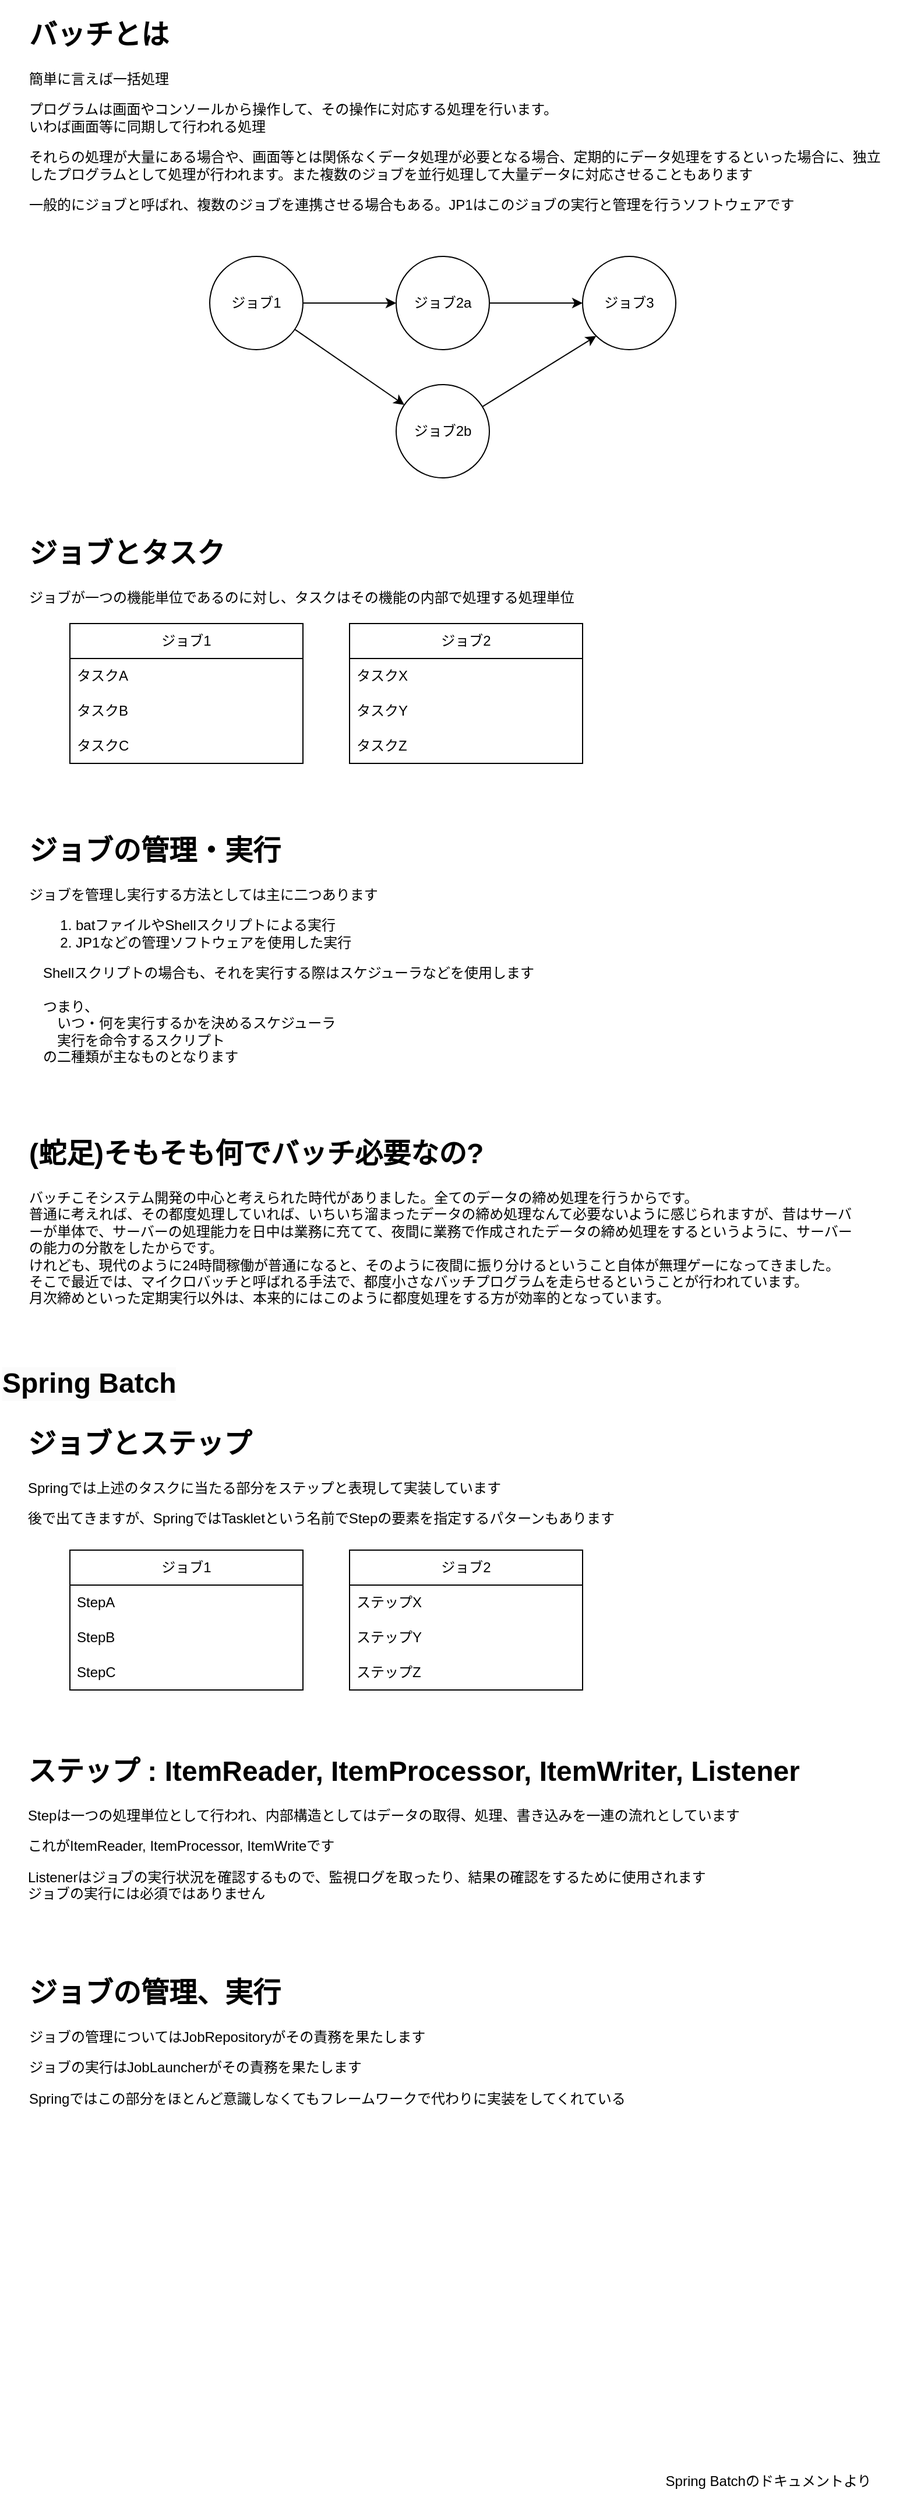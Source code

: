 <mxfile version="21.6.1" type="device">
  <diagram name="バッチ" id="8cC28P45YuaeeRGN-KjC">
    <mxGraphModel dx="1548" dy="1135" grid="1" gridSize="10" guides="1" tooltips="1" connect="1" arrows="1" fold="1" page="1" pageScale="1" pageWidth="827" pageHeight="1169" math="0" shadow="0">
      <root>
        <mxCell id="0" />
        <mxCell id="1" parent="0" />
        <mxCell id="C1uZIv5KirHw3lCnyw10-1" value="&lt;h1&gt;バッチとは&lt;/h1&gt;&lt;p&gt;簡単に言えば一括処理&lt;/p&gt;&lt;p&gt;プログラムは画面やコンソールから操作して、その操作に対応する処理を行います。&lt;br&gt;いわば画面等に同期して行われる処理&lt;/p&gt;&lt;p&gt;それらの処理が大量にある場合や、画面等とは関係なくデータ処理が必要となる場合、定期的にデータ処理をするといった場合に、独立したプログラムとして処理が行われます。また複数のジョブを並行処理して大量データに対応させることもあります&lt;/p&gt;&lt;p&gt;一般的にジョブと呼ばれ、複数のジョブを連携させる場合もある。JP1はこのジョブの実行と管理を行うソフトウェアです&lt;/p&gt;" style="text;html=1;strokeColor=none;fillColor=none;spacing=5;spacingTop=-20;whiteSpace=wrap;overflow=hidden;rounded=0;" vertex="1" parent="1">
          <mxGeometry x="40" y="40" width="750" height="200" as="geometry" />
        </mxCell>
        <mxCell id="C1uZIv5KirHw3lCnyw10-4" value="" style="edgeStyle=orthogonalEdgeStyle;rounded=0;orthogonalLoop=1;jettySize=auto;html=1;" edge="1" parent="1" source="C1uZIv5KirHw3lCnyw10-2" target="C1uZIv5KirHw3lCnyw10-3">
          <mxGeometry relative="1" as="geometry" />
        </mxCell>
        <mxCell id="C1uZIv5KirHw3lCnyw10-9" value="" style="rounded=0;orthogonalLoop=1;jettySize=auto;html=1;" edge="1" parent="1" source="C1uZIv5KirHw3lCnyw10-2" target="C1uZIv5KirHw3lCnyw10-8">
          <mxGeometry relative="1" as="geometry" />
        </mxCell>
        <mxCell id="C1uZIv5KirHw3lCnyw10-2" value="ジョブ1" style="ellipse;whiteSpace=wrap;html=1;aspect=fixed;" vertex="1" parent="1">
          <mxGeometry x="200" y="250" width="80" height="80" as="geometry" />
        </mxCell>
        <mxCell id="C1uZIv5KirHw3lCnyw10-6" value="" style="edgeStyle=orthogonalEdgeStyle;rounded=0;orthogonalLoop=1;jettySize=auto;html=1;" edge="1" parent="1" source="C1uZIv5KirHw3lCnyw10-3" target="C1uZIv5KirHw3lCnyw10-5">
          <mxGeometry relative="1" as="geometry" />
        </mxCell>
        <mxCell id="C1uZIv5KirHw3lCnyw10-3" value="ジョブ2a" style="ellipse;whiteSpace=wrap;html=1;aspect=fixed;" vertex="1" parent="1">
          <mxGeometry x="360" y="250" width="80" height="80" as="geometry" />
        </mxCell>
        <mxCell id="C1uZIv5KirHw3lCnyw10-5" value="ジョブ3" style="ellipse;whiteSpace=wrap;html=1;aspect=fixed;" vertex="1" parent="1">
          <mxGeometry x="520" y="250" width="80" height="80" as="geometry" />
        </mxCell>
        <mxCell id="C1uZIv5KirHw3lCnyw10-10" style="rounded=0;orthogonalLoop=1;jettySize=auto;html=1;entryX=0;entryY=1;entryDx=0;entryDy=0;" edge="1" parent="1" source="C1uZIv5KirHw3lCnyw10-8" target="C1uZIv5KirHw3lCnyw10-5">
          <mxGeometry relative="1" as="geometry" />
        </mxCell>
        <mxCell id="C1uZIv5KirHw3lCnyw10-8" value="ジョブ2b" style="ellipse;whiteSpace=wrap;html=1;aspect=fixed;" vertex="1" parent="1">
          <mxGeometry x="360" y="360" width="80" height="80" as="geometry" />
        </mxCell>
        <mxCell id="C1uZIv5KirHw3lCnyw10-11" value="&lt;h1&gt;ジョブとタスク&lt;/h1&gt;&lt;p&gt;ジョブが一つの機能単位であるのに対し、タスクはその機能の内部で処理する処理単位&lt;/p&gt;" style="text;html=1;strokeColor=none;fillColor=none;spacing=5;spacingTop=-20;whiteSpace=wrap;overflow=hidden;rounded=0;" vertex="1" parent="1">
          <mxGeometry x="40" y="485" width="530" height="80" as="geometry" />
        </mxCell>
        <mxCell id="C1uZIv5KirHw3lCnyw10-13" value="ジョブ1" style="swimlane;fontStyle=0;childLayout=stackLayout;horizontal=1;startSize=30;horizontalStack=0;resizeParent=1;resizeParentMax=0;resizeLast=0;collapsible=1;marginBottom=0;whiteSpace=wrap;html=1;" vertex="1" parent="1">
          <mxGeometry x="80" y="565" width="200" height="120" as="geometry" />
        </mxCell>
        <mxCell id="C1uZIv5KirHw3lCnyw10-14" value="タスクA" style="text;strokeColor=none;fillColor=none;align=left;verticalAlign=middle;spacingLeft=4;spacingRight=4;overflow=hidden;points=[[0,0.5],[1,0.5]];portConstraint=eastwest;rotatable=0;whiteSpace=wrap;html=1;" vertex="1" parent="C1uZIv5KirHw3lCnyw10-13">
          <mxGeometry y="30" width="200" height="30" as="geometry" />
        </mxCell>
        <mxCell id="C1uZIv5KirHw3lCnyw10-15" value="タスクB" style="text;strokeColor=none;fillColor=none;align=left;verticalAlign=middle;spacingLeft=4;spacingRight=4;overflow=hidden;points=[[0,0.5],[1,0.5]];portConstraint=eastwest;rotatable=0;whiteSpace=wrap;html=1;" vertex="1" parent="C1uZIv5KirHw3lCnyw10-13">
          <mxGeometry y="60" width="200" height="30" as="geometry" />
        </mxCell>
        <mxCell id="C1uZIv5KirHw3lCnyw10-16" value="タスクC" style="text;strokeColor=none;fillColor=none;align=left;verticalAlign=middle;spacingLeft=4;spacingRight=4;overflow=hidden;points=[[0,0.5],[1,0.5]];portConstraint=eastwest;rotatable=0;whiteSpace=wrap;html=1;" vertex="1" parent="C1uZIv5KirHw3lCnyw10-13">
          <mxGeometry y="90" width="200" height="30" as="geometry" />
        </mxCell>
        <mxCell id="C1uZIv5KirHw3lCnyw10-17" value="ジョブ2" style="swimlane;fontStyle=0;childLayout=stackLayout;horizontal=1;startSize=30;horizontalStack=0;resizeParent=1;resizeParentMax=0;resizeLast=0;collapsible=1;marginBottom=0;whiteSpace=wrap;html=1;" vertex="1" parent="1">
          <mxGeometry x="320" y="565" width="200" height="120" as="geometry" />
        </mxCell>
        <mxCell id="C1uZIv5KirHw3lCnyw10-18" value="タスクX" style="text;strokeColor=none;fillColor=none;align=left;verticalAlign=middle;spacingLeft=4;spacingRight=4;overflow=hidden;points=[[0,0.5],[1,0.5]];portConstraint=eastwest;rotatable=0;whiteSpace=wrap;html=1;" vertex="1" parent="C1uZIv5KirHw3lCnyw10-17">
          <mxGeometry y="30" width="200" height="30" as="geometry" />
        </mxCell>
        <mxCell id="C1uZIv5KirHw3lCnyw10-19" value="タスクY" style="text;strokeColor=none;fillColor=none;align=left;verticalAlign=middle;spacingLeft=4;spacingRight=4;overflow=hidden;points=[[0,0.5],[1,0.5]];portConstraint=eastwest;rotatable=0;whiteSpace=wrap;html=1;" vertex="1" parent="C1uZIv5KirHw3lCnyw10-17">
          <mxGeometry y="60" width="200" height="30" as="geometry" />
        </mxCell>
        <mxCell id="C1uZIv5KirHw3lCnyw10-20" value="タスクZ" style="text;strokeColor=none;fillColor=none;align=left;verticalAlign=middle;spacingLeft=4;spacingRight=4;overflow=hidden;points=[[0,0.5],[1,0.5]];portConstraint=eastwest;rotatable=0;whiteSpace=wrap;html=1;" vertex="1" parent="C1uZIv5KirHw3lCnyw10-17">
          <mxGeometry y="90" width="200" height="30" as="geometry" />
        </mxCell>
        <mxCell id="C1uZIv5KirHw3lCnyw10-21" value="&lt;h1&gt;ジョブとステップ&lt;/h1&gt;&lt;p&gt;Springでは上述のタスクに当たる部分をステップと表現して実装しています&lt;/p&gt;&lt;p&gt;後で出てきますが、SpringではTaskletという名前でStepの要素を指定するパターンもあります&lt;/p&gt;" style="text;html=1;strokeColor=none;fillColor=none;spacing=5;spacingTop=-20;whiteSpace=wrap;overflow=hidden;rounded=0;" vertex="1" parent="1">
          <mxGeometry x="39" y="1249" width="731" height="101" as="geometry" />
        </mxCell>
        <mxCell id="C1uZIv5KirHw3lCnyw10-22" value="ジョブ1" style="swimlane;fontStyle=0;childLayout=stackLayout;horizontal=1;startSize=30;horizontalStack=0;resizeParent=1;resizeParentMax=0;resizeLast=0;collapsible=1;marginBottom=0;whiteSpace=wrap;html=1;" vertex="1" parent="1">
          <mxGeometry x="80" y="1360" width="200" height="120" as="geometry" />
        </mxCell>
        <mxCell id="C1uZIv5KirHw3lCnyw10-23" value="StepA" style="text;strokeColor=none;fillColor=none;align=left;verticalAlign=middle;spacingLeft=4;spacingRight=4;overflow=hidden;points=[[0,0.5],[1,0.5]];portConstraint=eastwest;rotatable=0;whiteSpace=wrap;html=1;" vertex="1" parent="C1uZIv5KirHw3lCnyw10-22">
          <mxGeometry y="30" width="200" height="30" as="geometry" />
        </mxCell>
        <mxCell id="C1uZIv5KirHw3lCnyw10-24" value="StepB" style="text;strokeColor=none;fillColor=none;align=left;verticalAlign=middle;spacingLeft=4;spacingRight=4;overflow=hidden;points=[[0,0.5],[1,0.5]];portConstraint=eastwest;rotatable=0;whiteSpace=wrap;html=1;" vertex="1" parent="C1uZIv5KirHw3lCnyw10-22">
          <mxGeometry y="60" width="200" height="30" as="geometry" />
        </mxCell>
        <mxCell id="C1uZIv5KirHw3lCnyw10-25" value="StepC" style="text;strokeColor=none;fillColor=none;align=left;verticalAlign=middle;spacingLeft=4;spacingRight=4;overflow=hidden;points=[[0,0.5],[1,0.5]];portConstraint=eastwest;rotatable=0;whiteSpace=wrap;html=1;" vertex="1" parent="C1uZIv5KirHw3lCnyw10-22">
          <mxGeometry y="90" width="200" height="30" as="geometry" />
        </mxCell>
        <mxCell id="C1uZIv5KirHw3lCnyw10-26" value="ジョブ2" style="swimlane;fontStyle=0;childLayout=stackLayout;horizontal=1;startSize=30;horizontalStack=0;resizeParent=1;resizeParentMax=0;resizeLast=0;collapsible=1;marginBottom=0;whiteSpace=wrap;html=1;" vertex="1" parent="1">
          <mxGeometry x="320" y="1360" width="200" height="120" as="geometry" />
        </mxCell>
        <mxCell id="C1uZIv5KirHw3lCnyw10-27" value="ステップX" style="text;strokeColor=none;fillColor=none;align=left;verticalAlign=middle;spacingLeft=4;spacingRight=4;overflow=hidden;points=[[0,0.5],[1,0.5]];portConstraint=eastwest;rotatable=0;whiteSpace=wrap;html=1;" vertex="1" parent="C1uZIv5KirHw3lCnyw10-26">
          <mxGeometry y="30" width="200" height="30" as="geometry" />
        </mxCell>
        <mxCell id="C1uZIv5KirHw3lCnyw10-28" value="ステップY" style="text;strokeColor=none;fillColor=none;align=left;verticalAlign=middle;spacingLeft=4;spacingRight=4;overflow=hidden;points=[[0,0.5],[1,0.5]];portConstraint=eastwest;rotatable=0;whiteSpace=wrap;html=1;" vertex="1" parent="C1uZIv5KirHw3lCnyw10-26">
          <mxGeometry y="60" width="200" height="30" as="geometry" />
        </mxCell>
        <mxCell id="C1uZIv5KirHw3lCnyw10-29" value="ステップZ" style="text;strokeColor=none;fillColor=none;align=left;verticalAlign=middle;spacingLeft=4;spacingRight=4;overflow=hidden;points=[[0,0.5],[1,0.5]];portConstraint=eastwest;rotatable=0;whiteSpace=wrap;html=1;" vertex="1" parent="C1uZIv5KirHw3lCnyw10-26">
          <mxGeometry y="90" width="200" height="30" as="geometry" />
        </mxCell>
        <mxCell id="C1uZIv5KirHw3lCnyw10-30" value="&lt;h1&gt;ステップ : ItemReader, ItemProcessor, ItemWriter, Listener&lt;/h1&gt;&lt;p&gt;Stepは一つの処理単位として行われ、内部構造としてはデータの取得、処理、書き込みを一連の流れとしています&lt;/p&gt;&lt;p&gt;これがItemReader, ItemProcessor, ItemWriteです&lt;/p&gt;&lt;p&gt;Listenerはジョブの実行状況を確認するもので、監視ログを取ったり、結果の確認をするために使用されます&lt;br&gt;ジョブの実行には必須ではありません&lt;/p&gt;" style="text;html=1;strokeColor=none;fillColor=none;spacing=5;spacingTop=-20;whiteSpace=wrap;overflow=hidden;rounded=0;" vertex="1" parent="1">
          <mxGeometry x="39" y="1530" width="761" height="151" as="geometry" />
        </mxCell>
        <mxCell id="C1uZIv5KirHw3lCnyw10-31" value="&lt;h1 style=&quot;border-color: var(--border-color); color: rgb(0, 0, 0); font-family: Helvetica; font-style: normal; font-variant-ligatures: normal; font-variant-caps: normal; letter-spacing: normal; orphans: 2; text-align: left; text-indent: 0px; text-transform: none; widows: 2; word-spacing: 0px; -webkit-text-stroke-width: 0px; background-color: rgb(251, 251, 251); text-decoration-thickness: initial; text-decoration-style: initial; text-decoration-color: initial;&quot;&gt;Spring Batch&lt;/h1&gt;" style="text;whiteSpace=wrap;html=1;" vertex="1" parent="1">
          <mxGeometry x="20" y="1180" width="180" height="80" as="geometry" />
        </mxCell>
        <mxCell id="C1uZIv5KirHw3lCnyw10-32" value="&lt;h1&gt;ジョブの管理・実行&lt;/h1&gt;&lt;p&gt;ジョブを管理し実行する方法としては主に二つあります&lt;/p&gt;&lt;p&gt;&lt;/p&gt;&lt;ol&gt;&lt;li&gt;batファイルやShellスクリプトによる実行&lt;/li&gt;&lt;li&gt;JP1などの管理ソフトウェアを使用した実行&lt;/li&gt;&lt;/ol&gt;&lt;div&gt;　Shellスクリプトの場合も、それを実行する際はスケジューラなどを使用します&lt;/div&gt;&lt;div&gt;&lt;br&gt;&lt;/div&gt;&lt;div&gt;　つまり、&lt;/div&gt;&lt;div&gt;　　いつ・何を実行するかを決めるスケジューラ&lt;/div&gt;&lt;div&gt;　　実行を命令するスクリプト&lt;/div&gt;&lt;div&gt;　の二種類が主なものとなります&lt;/div&gt;&lt;p&gt;&lt;/p&gt;" style="text;html=1;strokeColor=none;fillColor=none;spacing=5;spacingTop=-20;whiteSpace=wrap;overflow=hidden;rounded=0;" vertex="1" parent="1">
          <mxGeometry x="40" y="740" width="591" height="210" as="geometry" />
        </mxCell>
        <mxCell id="C1uZIv5KirHw3lCnyw10-33" value="&lt;h1&gt;ジョブの管理、実行&lt;/h1&gt;&lt;p&gt;ジョブの管理についてはJobRepositoryがその責務を果たします&lt;/p&gt;&lt;p&gt;ジョブの実行はJobLauncherがその責務を果たします&lt;/p&gt;&lt;p&gt;Springではこの部分をほとんど意識しなくてもフレームワークで代わりに実装をしてくれている&lt;/p&gt;" style="text;html=1;strokeColor=none;fillColor=none;spacing=5;spacingTop=-20;whiteSpace=wrap;overflow=hidden;rounded=0;" vertex="1" parent="1">
          <mxGeometry x="40" y="1720" width="570" height="130" as="geometry" />
        </mxCell>
        <mxCell id="C1uZIv5KirHw3lCnyw10-34" value="" style="shape=image;verticalLabelPosition=bottom;labelBackgroundColor=default;verticalAlign=top;aspect=fixed;imageAspect=0;image=https://spring.pleiades.io/spring-batch/docs/current/reference/html/images/spring-batch-reference-model.png;" vertex="1" parent="1">
          <mxGeometry x="39" y="1880" width="738" height="294" as="geometry" />
        </mxCell>
        <mxCell id="C1uZIv5KirHw3lCnyw10-35" value="Spring Batchのドキュメントより" style="text;html=1;align=center;verticalAlign=middle;resizable=0;points=[];autosize=1;strokeColor=none;fillColor=none;" vertex="1" parent="1">
          <mxGeometry x="579" y="2144" width="200" height="30" as="geometry" />
        </mxCell>
        <mxCell id="C1uZIv5KirHw3lCnyw10-36" value="&lt;h1&gt;(蛇足)そもそも何でバッチ必要なの?&lt;/h1&gt;&lt;p&gt;バッチこそシステム開発の中心と考えられた時代がありました。全てのデータの締め処理を行うからです。&lt;br&gt;普通に考えれば、その都度処理していれば、いちいち溜まったデータの締め処理なんて必要ないように感じられますが、昔はサーバーが単体で、サーバーの処理能力を日中は業務に充てて、夜間に業務で作成されたデータの締め処理をするというように、サーバーの能力の分散をしたからです。&lt;br&gt;けれども、現代のように24時間稼働が普通になると、そのように夜間に振り分けるということ自体が無理ゲーになってきました。&lt;br&gt;そこで最近では、マイクロバッチと呼ばれる手法で、都度小さなバッチプログラムを走らせるということが行われています。&lt;br&gt;月次締めといった定期実行以外は、本来的にはこのように都度処理をする方が効率的となっています。&lt;/p&gt;" style="text;html=1;strokeColor=none;fillColor=none;spacing=5;spacingTop=-20;whiteSpace=wrap;overflow=hidden;rounded=0;" vertex="1" parent="1">
          <mxGeometry x="40" y="1000" width="720" height="150" as="geometry" />
        </mxCell>
      </root>
    </mxGraphModel>
  </diagram>
</mxfile>
